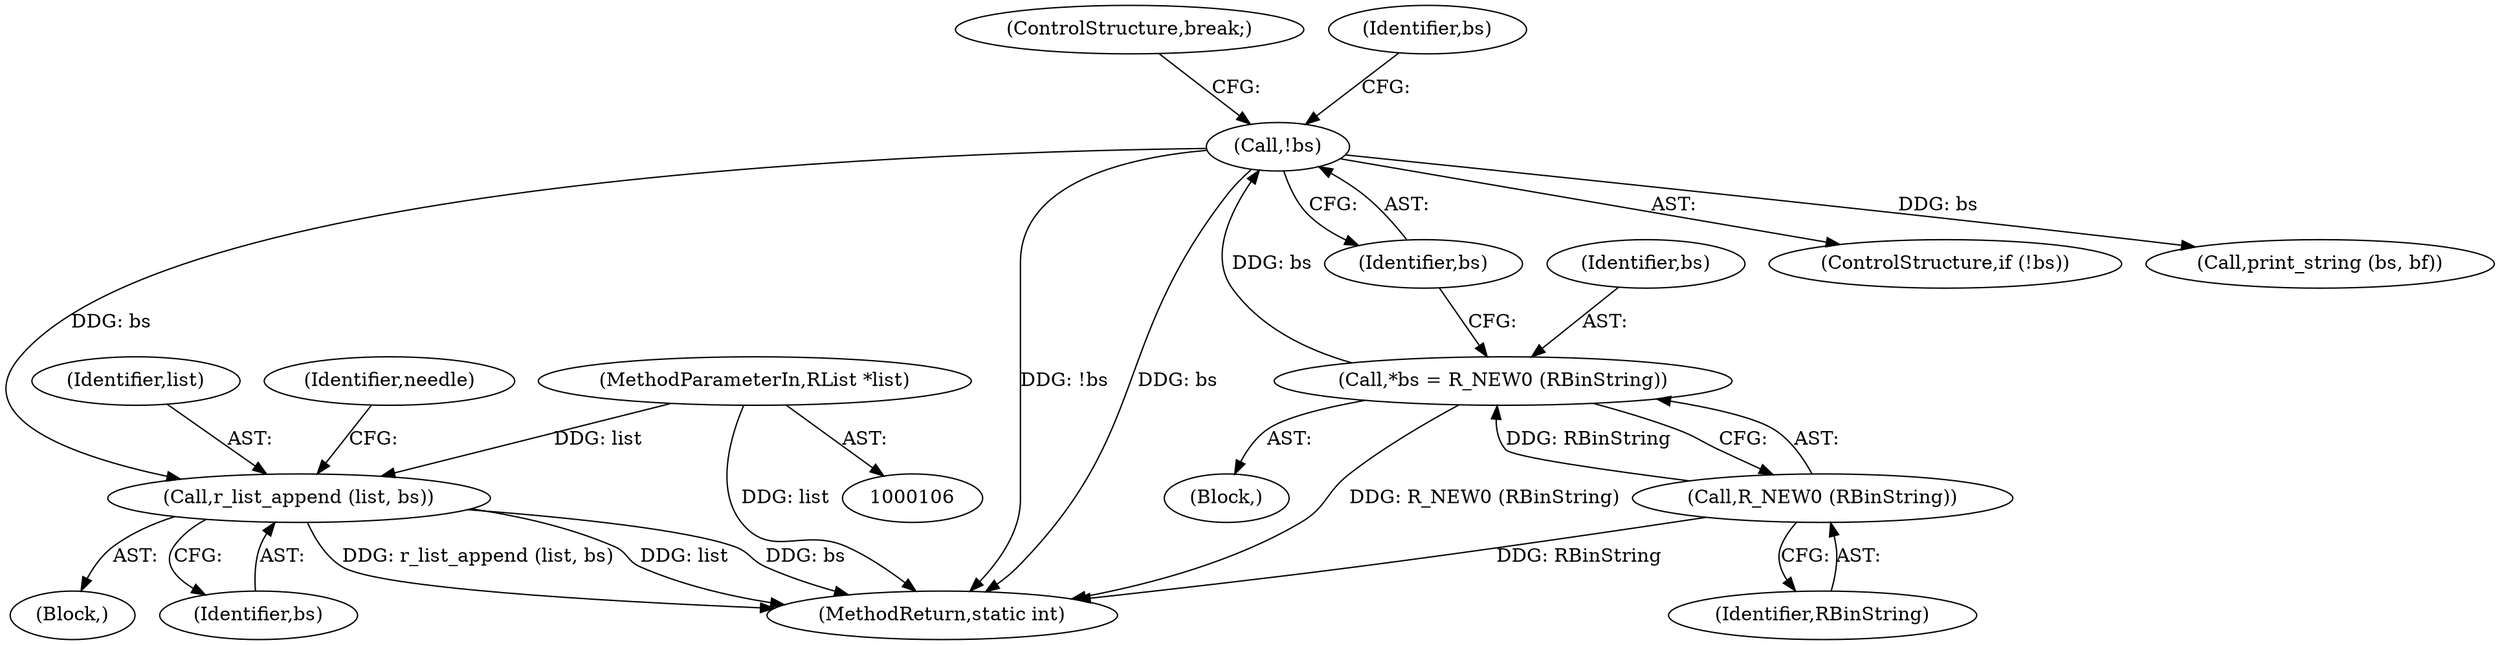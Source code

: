 digraph "0_radare2_3fcf41ed96ffa25b38029449520c8d0a198745f3@pointer" {
"1000687" [label="(Call,r_list_append (list, bs))"];
"1000107" [label="(MethodParameterIn,RList *list)"];
"1000566" [label="(Call,!bs)"];
"1000561" [label="(Call,*bs = R_NEW0 (RBinString))"];
"1000563" [label="(Call,R_NEW0 (RBinString))"];
"1000687" [label="(Call,r_list_append (list, bs))"];
"1000566" [label="(Call,!bs)"];
"1000701" [label="(MethodReturn,static int)"];
"1000565" [label="(ControlStructure,if (!bs))"];
"1000569" [label="(ControlStructure,break;)"];
"1000561" [label="(Call,*bs = R_NEW0 (RBinString))"];
"1000564" [label="(Identifier,RBinString)"];
"1000107" [label="(MethodParameterIn,RList *list)"];
"1000572" [label="(Identifier,bs)"];
"1000692" [label="(Call,print_string (bs, bf))"];
"1000686" [label="(Block,)"];
"1000688" [label="(Identifier,list)"];
"1000181" [label="(Identifier,needle)"];
"1000567" [label="(Identifier,bs)"];
"1000563" [label="(Call,R_NEW0 (RBinString))"];
"1000516" [label="(Block,)"];
"1000562" [label="(Identifier,bs)"];
"1000689" [label="(Identifier,bs)"];
"1000687" -> "1000686"  [label="AST: "];
"1000687" -> "1000689"  [label="CFG: "];
"1000688" -> "1000687"  [label="AST: "];
"1000689" -> "1000687"  [label="AST: "];
"1000181" -> "1000687"  [label="CFG: "];
"1000687" -> "1000701"  [label="DDG: bs"];
"1000687" -> "1000701"  [label="DDG: r_list_append (list, bs)"];
"1000687" -> "1000701"  [label="DDG: list"];
"1000107" -> "1000687"  [label="DDG: list"];
"1000566" -> "1000687"  [label="DDG: bs"];
"1000107" -> "1000106"  [label="AST: "];
"1000107" -> "1000701"  [label="DDG: list"];
"1000566" -> "1000565"  [label="AST: "];
"1000566" -> "1000567"  [label="CFG: "];
"1000567" -> "1000566"  [label="AST: "];
"1000569" -> "1000566"  [label="CFG: "];
"1000572" -> "1000566"  [label="CFG: "];
"1000566" -> "1000701"  [label="DDG: !bs"];
"1000566" -> "1000701"  [label="DDG: bs"];
"1000561" -> "1000566"  [label="DDG: bs"];
"1000566" -> "1000692"  [label="DDG: bs"];
"1000561" -> "1000516"  [label="AST: "];
"1000561" -> "1000563"  [label="CFG: "];
"1000562" -> "1000561"  [label="AST: "];
"1000563" -> "1000561"  [label="AST: "];
"1000567" -> "1000561"  [label="CFG: "];
"1000561" -> "1000701"  [label="DDG: R_NEW0 (RBinString)"];
"1000563" -> "1000561"  [label="DDG: RBinString"];
"1000563" -> "1000564"  [label="CFG: "];
"1000564" -> "1000563"  [label="AST: "];
"1000563" -> "1000701"  [label="DDG: RBinString"];
}
